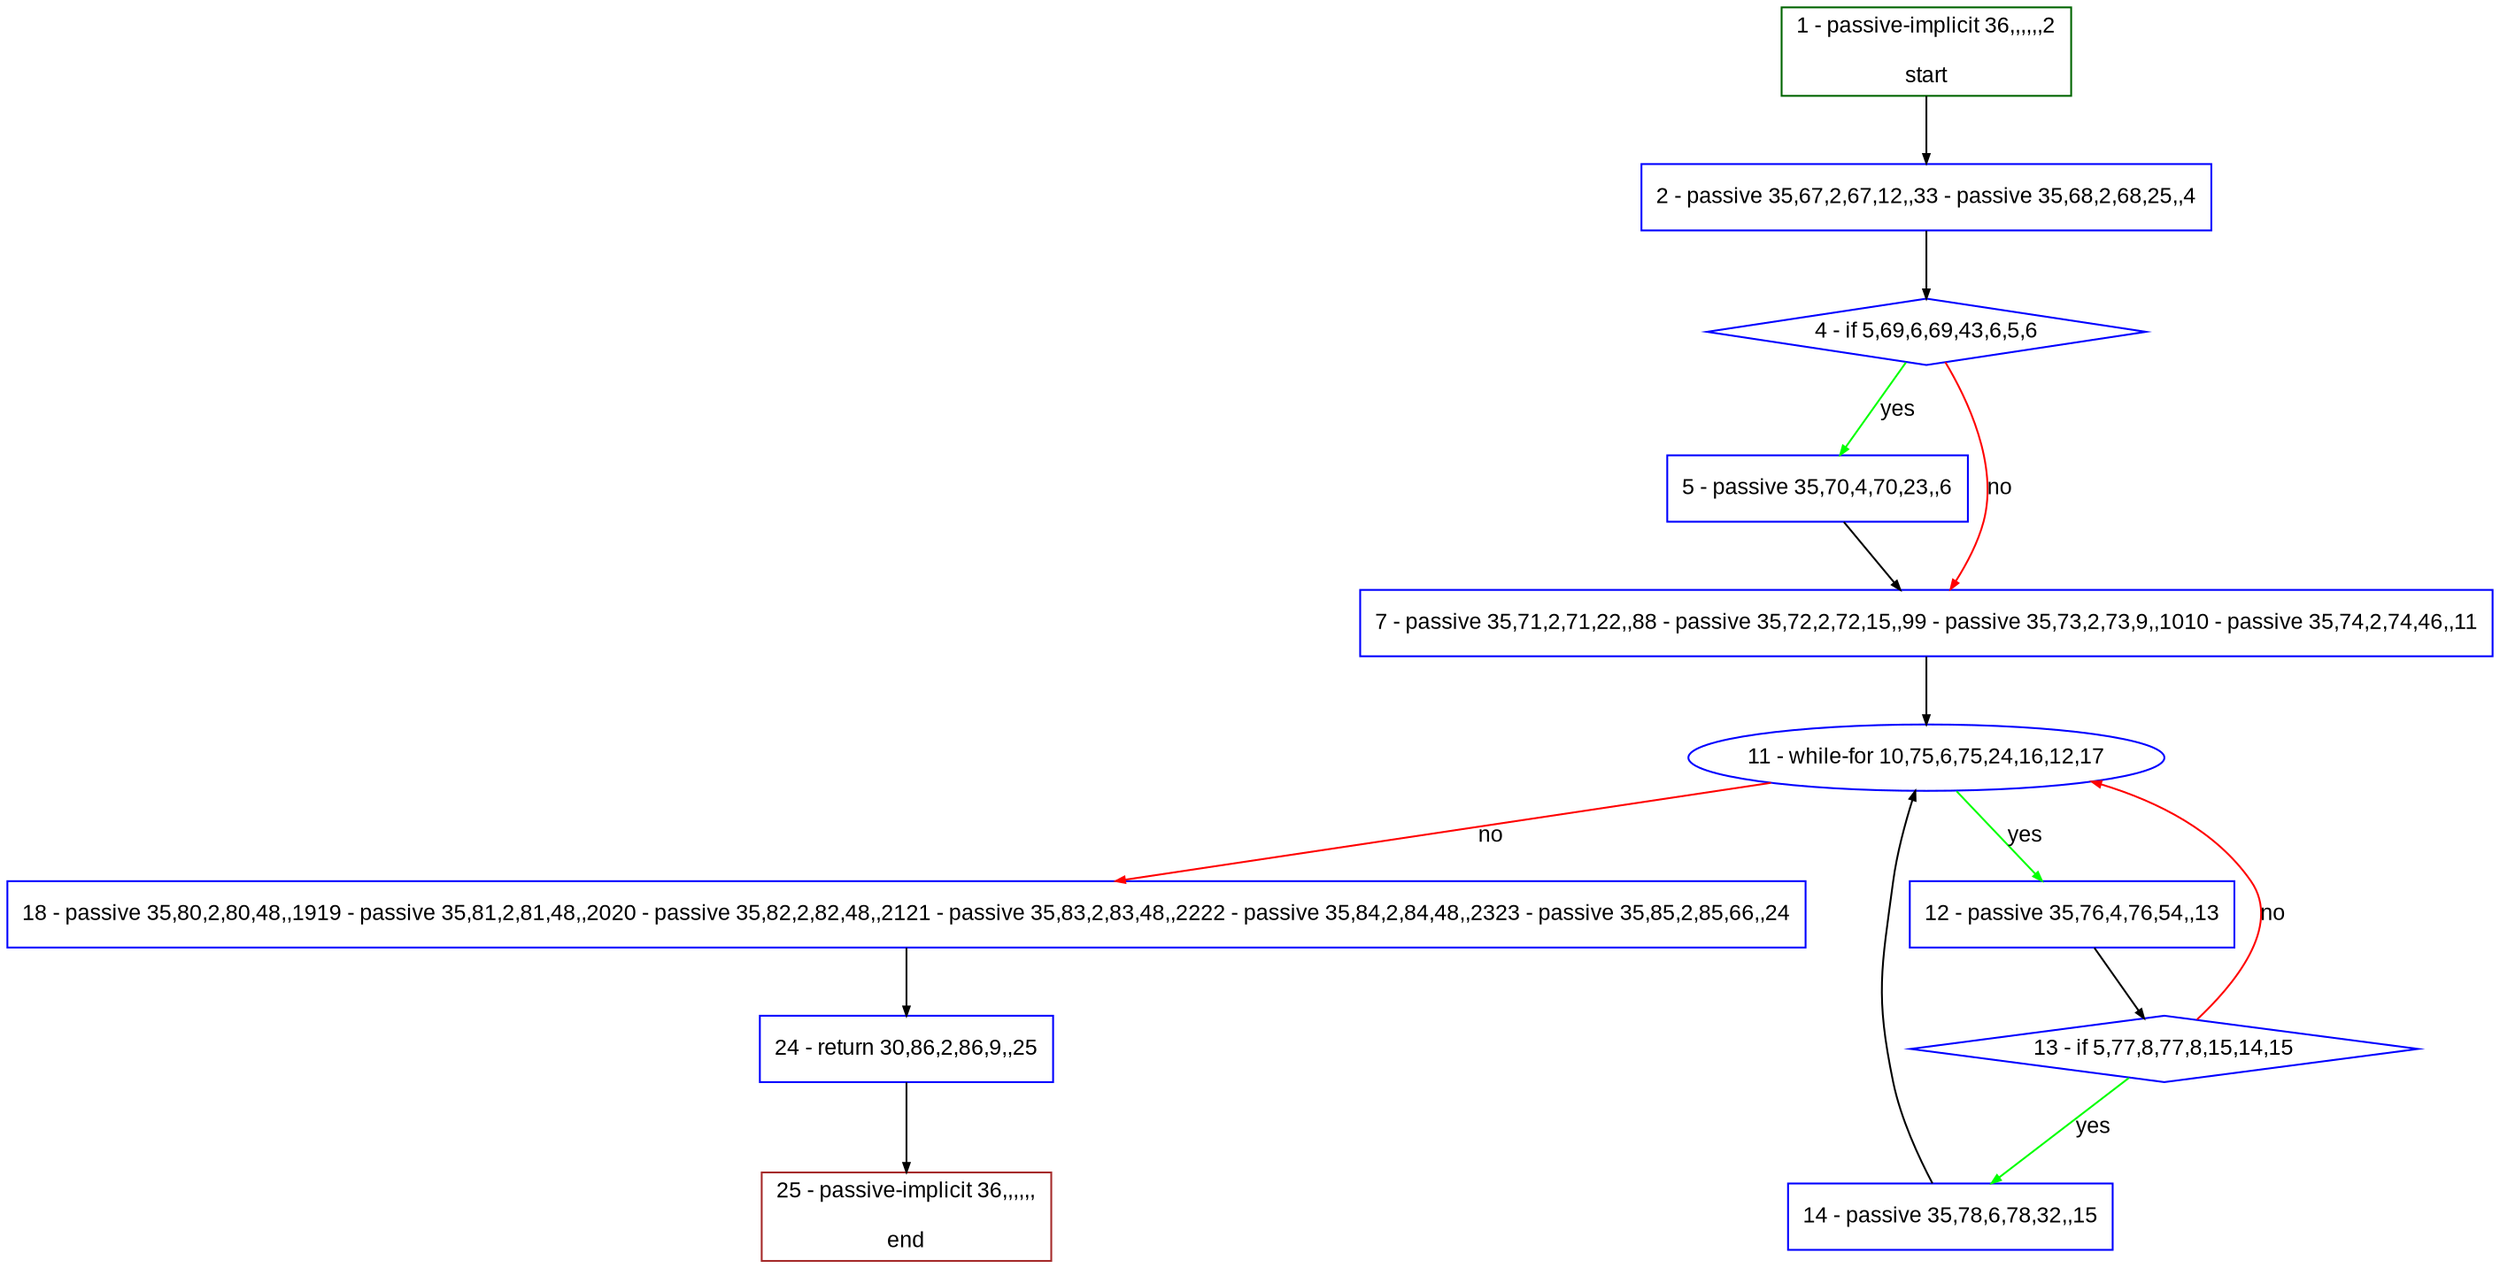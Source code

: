 digraph "" {
  graph [pack="true", label="", fontsize="12", packmode="clust", fontname="Arial", fillcolor="#FFFFCC", bgcolor="white", style="rounded,filled", compound="true"];
  node [node_initialized="no", label="", color="grey", fontsize="12", fillcolor="white", fontname="Arial", style="filled", shape="rectangle", compound="true", fixedsize="false"];
  edge [fontcolor="black", arrowhead="normal", arrowtail="none", arrowsize="0.5", ltail="", label="", color="black", fontsize="12", lhead="", fontname="Arial", dir="forward", compound="true"];
  __N1 [label="2 - passive 35,67,2,67,12,,33 - passive 35,68,2,68,25,,4", color="#0000ff", fillcolor="#ffffff", style="filled", shape="box"];
  __N2 [label="1 - passive-implicit 36,,,,,,2\n\nstart", color="#006400", fillcolor="#ffffff", style="filled", shape="box"];
  __N3 [label="4 - if 5,69,6,69,43,6,5,6", color="#0000ff", fillcolor="#ffffff", style="filled", shape="diamond"];
  __N4 [label="5 - passive 35,70,4,70,23,,6", color="#0000ff", fillcolor="#ffffff", style="filled", shape="box"];
  __N5 [label="7 - passive 35,71,2,71,22,,88 - passive 35,72,2,72,15,,99 - passive 35,73,2,73,9,,1010 - passive 35,74,2,74,46,,11", color="#0000ff", fillcolor="#ffffff", style="filled", shape="box"];
  __N6 [label="11 - while-for 10,75,6,75,24,16,12,17", color="#0000ff", fillcolor="#ffffff", style="filled", shape="oval"];
  __N7 [label="12 - passive 35,76,4,76,54,,13", color="#0000ff", fillcolor="#ffffff", style="filled", shape="box"];
  __N8 [label="18 - passive 35,80,2,80,48,,1919 - passive 35,81,2,81,48,,2020 - passive 35,82,2,82,48,,2121 - passive 35,83,2,83,48,,2222 - passive 35,84,2,84,48,,2323 - passive 35,85,2,85,66,,24", color="#0000ff", fillcolor="#ffffff", style="filled", shape="box"];
  __N9 [label="13 - if 5,77,8,77,8,15,14,15", color="#0000ff", fillcolor="#ffffff", style="filled", shape="diamond"];
  __N10 [label="14 - passive 35,78,6,78,32,,15", color="#0000ff", fillcolor="#ffffff", style="filled", shape="box"];
  __N11 [label="24 - return 30,86,2,86,9,,25", color="#0000ff", fillcolor="#ffffff", style="filled", shape="box"];
  __N12 [label="25 - passive-implicit 36,,,,,,\n\nend", color="#a52a2a", fillcolor="#ffffff", style="filled", shape="box"];
  __N2 -> __N1 [arrowhead="normal", arrowtail="none", color="#000000", label="", dir="forward"];
  __N1 -> __N3 [arrowhead="normal", arrowtail="none", color="#000000", label="", dir="forward"];
  __N3 -> __N4 [arrowhead="normal", arrowtail="none", color="#00ff00", label="yes", dir="forward"];
  __N3 -> __N5 [arrowhead="normal", arrowtail="none", color="#ff0000", label="no", dir="forward"];
  __N4 -> __N5 [arrowhead="normal", arrowtail="none", color="#000000", label="", dir="forward"];
  __N5 -> __N6 [arrowhead="normal", arrowtail="none", color="#000000", label="", dir="forward"];
  __N6 -> __N7 [arrowhead="normal", arrowtail="none", color="#00ff00", label="yes", dir="forward"];
  __N6 -> __N8 [arrowhead="normal", arrowtail="none", color="#ff0000", label="no", dir="forward"];
  __N7 -> __N9 [arrowhead="normal", arrowtail="none", color="#000000", label="", dir="forward"];
  __N9 -> __N6 [arrowhead="normal", arrowtail="none", color="#ff0000", label="no", dir="forward"];
  __N9 -> __N10 [arrowhead="normal", arrowtail="none", color="#00ff00", label="yes", dir="forward"];
  __N10 -> __N6 [arrowhead="normal", arrowtail="none", color="#000000", label="", dir="forward"];
  __N8 -> __N11 [arrowhead="normal", arrowtail="none", color="#000000", label="", dir="forward"];
  __N11 -> __N12 [arrowhead="normal", arrowtail="none", color="#000000", label="", dir="forward"];
}
